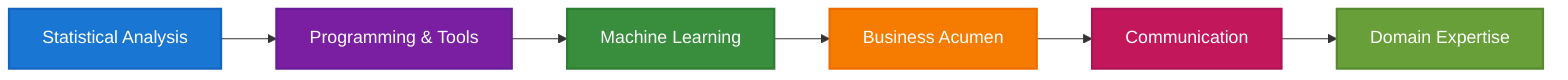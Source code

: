 flowchart LR
    A[Statistical Analysis] --> B[Programming & Tools]
    B --> C[Machine Learning]
    C --> D[Business Acumen]
    D --> E[Communication]
    E --> F[Domain Expertise]
    
    style A fill:#1976d2,stroke:#1565c0,stroke-width:2px,color:#ffffff
    style B fill:#7b1fa2,stroke:#6a1b9a,stroke-width:2px,color:#ffffff
    style C fill:#388e3c,stroke:#2e7d32,stroke-width:2px,color:#ffffff
    style D fill:#f57c00,stroke:#ef6c00,stroke-width:2px,color:#ffffff
    style E fill:#c2185b,stroke:#ad1457,stroke-width:2px,color:#ffffff
    style F fill:#689f38,stroke:#558b2f,stroke-width:2px,color:#ffffff